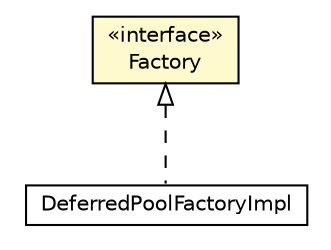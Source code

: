 #!/usr/local/bin/dot
#
# Class diagram 
# Generated by UMLGraph version R5_6-24-gf6e263 (http://www.umlgraph.org/)
#

digraph G {
	edge [fontname="Helvetica",fontsize=10,labelfontname="Helvetica",labelfontsize=10];
	node [fontname="Helvetica",fontsize=10,shape=plaintext];
	nodesep=0.25;
	ranksep=0.5;
	// io.reinert.requestor.core.DeferredPool.Factory
	c12381 [label=<<table title="io.reinert.requestor.core.DeferredPool.Factory" border="0" cellborder="1" cellspacing="0" cellpadding="2" port="p" bgcolor="lemonChiffon" href="./DeferredPool.Factory.html">
		<tr><td><table border="0" cellspacing="0" cellpadding="1">
<tr><td align="center" balign="center"> &#171;interface&#187; </td></tr>
<tr><td align="center" balign="center"> Factory </td></tr>
		</table></td></tr>
		</table>>, URL="./DeferredPool.Factory.html", fontname="Helvetica", fontcolor="black", fontsize=10.0];
	// io.reinert.requestor.core.deferred.DeferredPoolFactoryImpl
	c12438 [label=<<table title="io.reinert.requestor.core.deferred.DeferredPoolFactoryImpl" border="0" cellborder="1" cellspacing="0" cellpadding="2" port="p" href="./deferred/DeferredPoolFactoryImpl.html">
		<tr><td><table border="0" cellspacing="0" cellpadding="1">
<tr><td align="center" balign="center"> DeferredPoolFactoryImpl </td></tr>
		</table></td></tr>
		</table>>, URL="./deferred/DeferredPoolFactoryImpl.html", fontname="Helvetica", fontcolor="black", fontsize=10.0];
	//io.reinert.requestor.core.deferred.DeferredPoolFactoryImpl implements io.reinert.requestor.core.DeferredPool.Factory
	c12381:p -> c12438:p [dir=back,arrowtail=empty,style=dashed];
}

